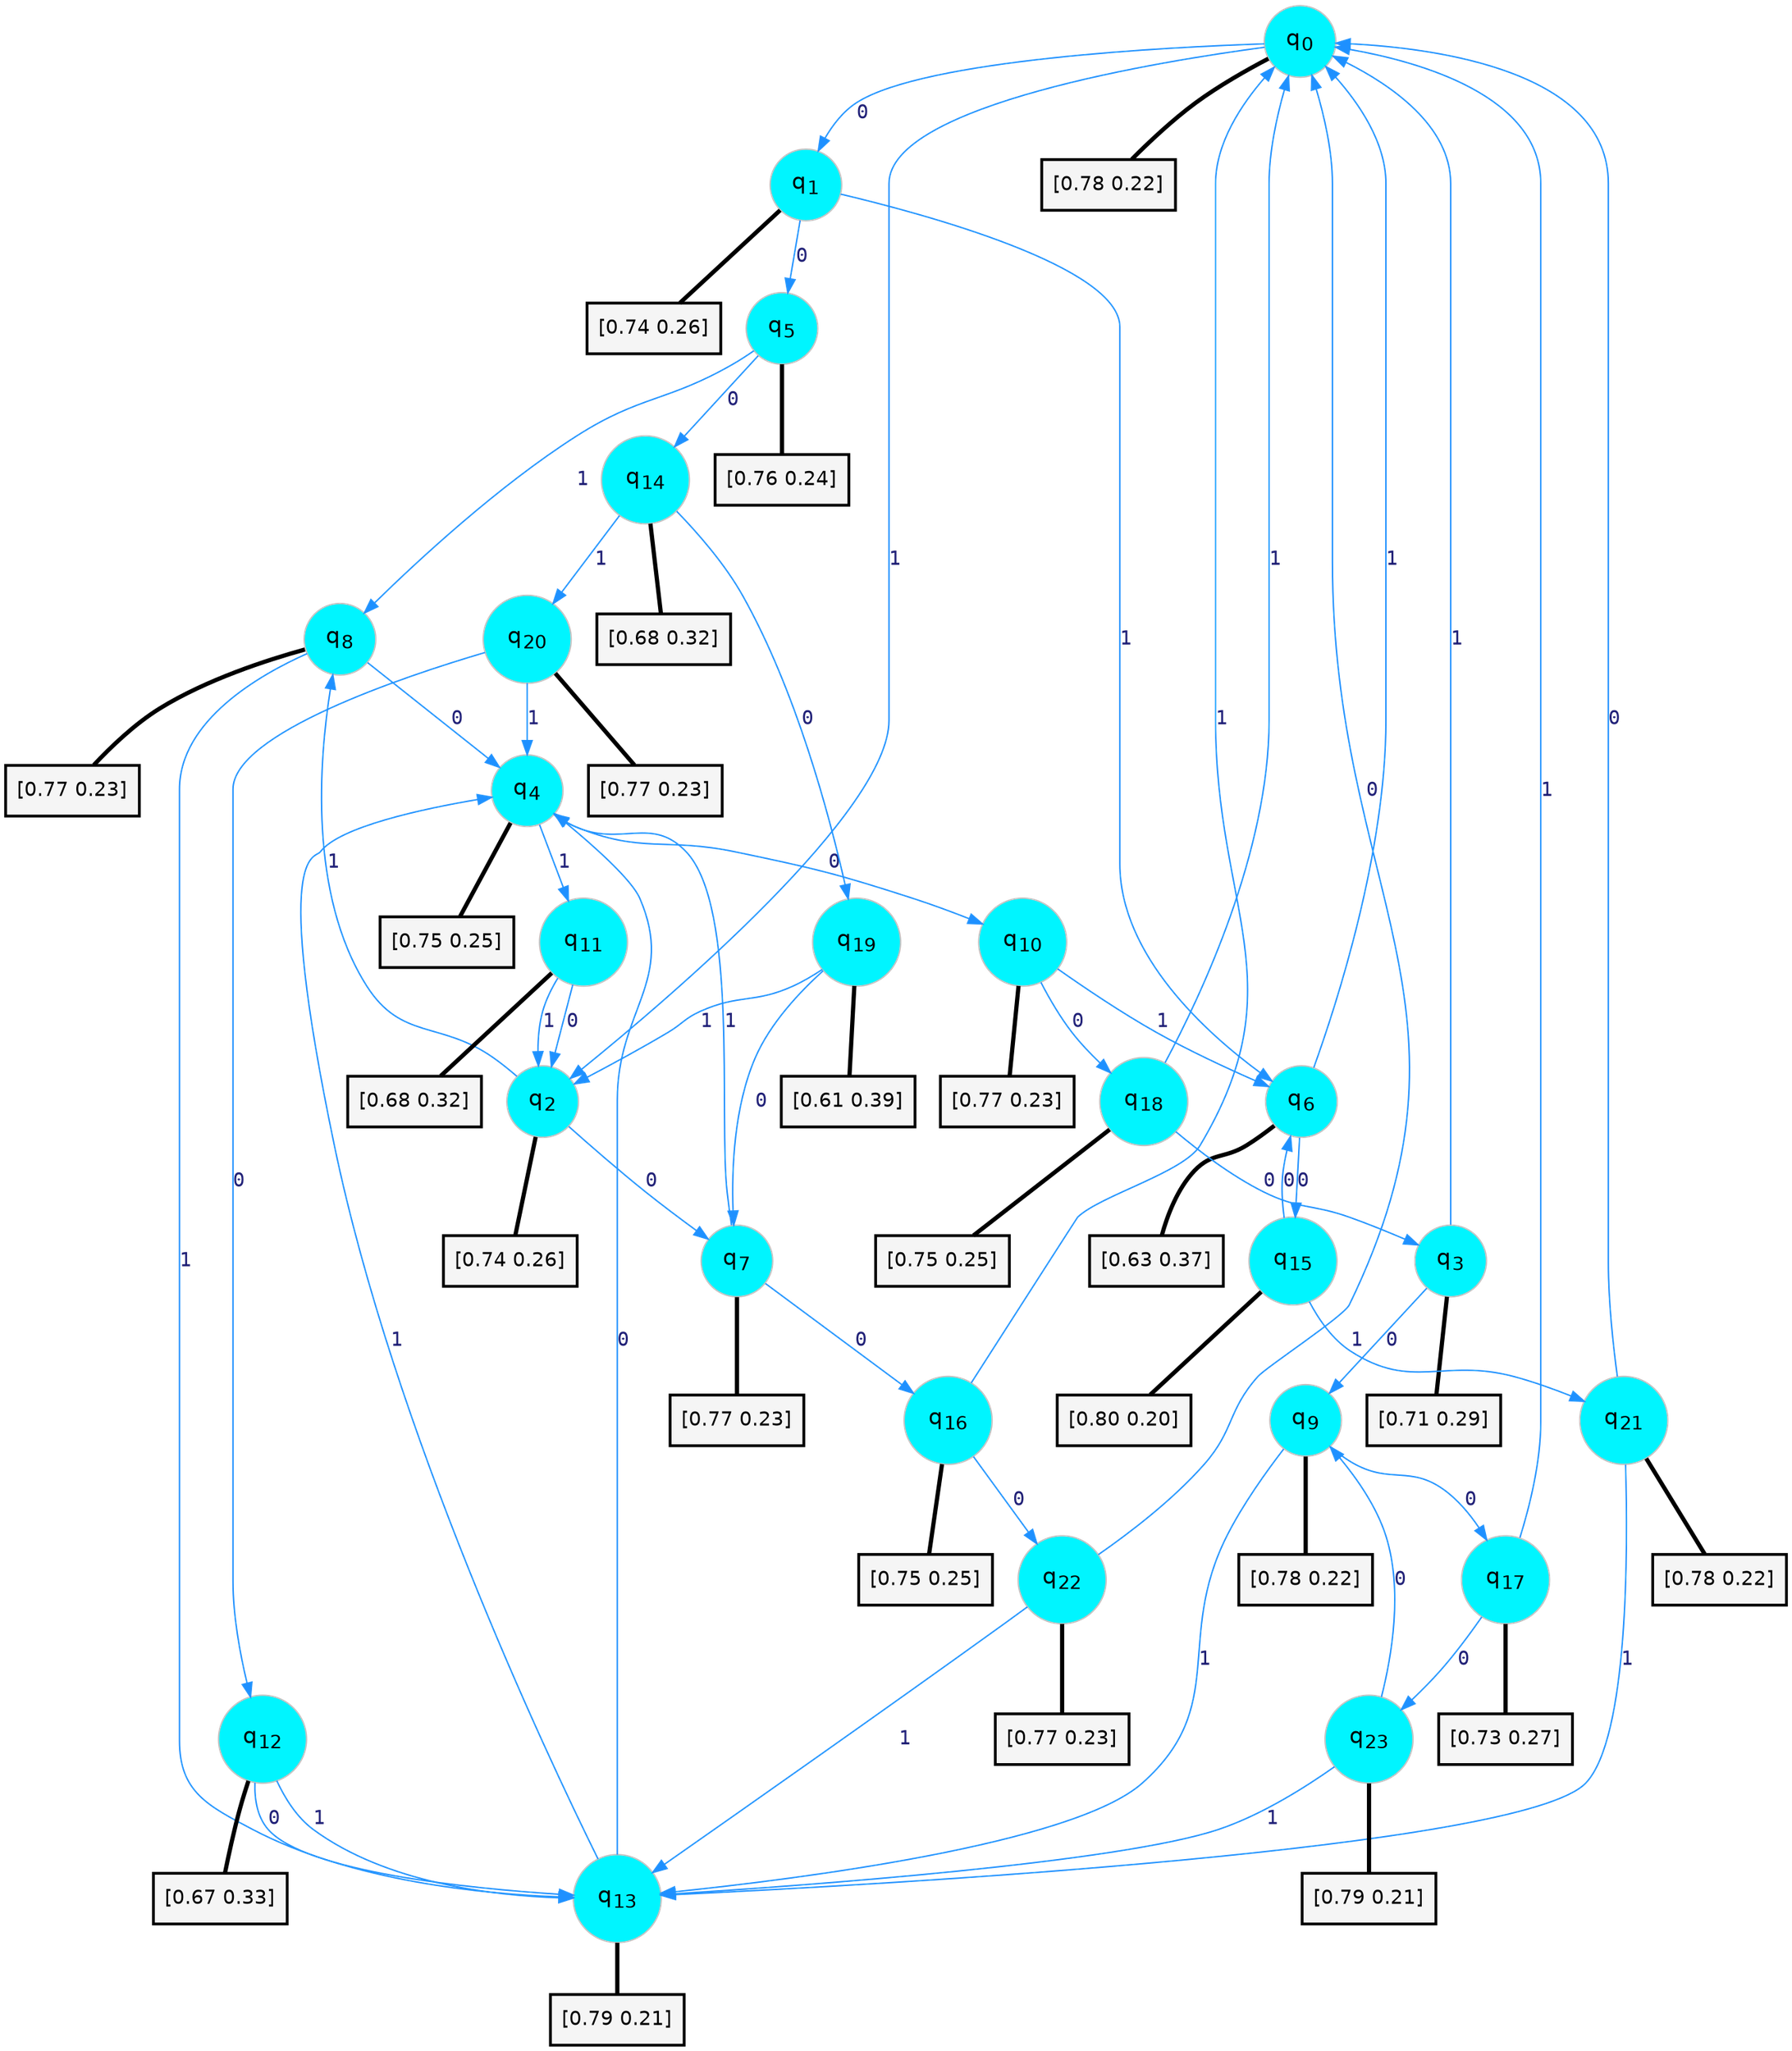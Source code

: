digraph G {
graph [
bgcolor=transparent, dpi=300, rankdir=TD, size="40,25"];
node [
color=gray, fillcolor=turquoise1, fontcolor=black, fontname=Helvetica, fontsize=16, fontweight=bold, shape=circle, style=filled];
edge [
arrowsize=1, color=dodgerblue1, fontcolor=midnightblue, fontname=courier, fontweight=bold, penwidth=1, style=solid, weight=20];
0[label=<q<SUB>0</SUB>>];
1[label=<q<SUB>1</SUB>>];
2[label=<q<SUB>2</SUB>>];
3[label=<q<SUB>3</SUB>>];
4[label=<q<SUB>4</SUB>>];
5[label=<q<SUB>5</SUB>>];
6[label=<q<SUB>6</SUB>>];
7[label=<q<SUB>7</SUB>>];
8[label=<q<SUB>8</SUB>>];
9[label=<q<SUB>9</SUB>>];
10[label=<q<SUB>10</SUB>>];
11[label=<q<SUB>11</SUB>>];
12[label=<q<SUB>12</SUB>>];
13[label=<q<SUB>13</SUB>>];
14[label=<q<SUB>14</SUB>>];
15[label=<q<SUB>15</SUB>>];
16[label=<q<SUB>16</SUB>>];
17[label=<q<SUB>17</SUB>>];
18[label=<q<SUB>18</SUB>>];
19[label=<q<SUB>19</SUB>>];
20[label=<q<SUB>20</SUB>>];
21[label=<q<SUB>21</SUB>>];
22[label=<q<SUB>22</SUB>>];
23[label=<q<SUB>23</SUB>>];
24[label="[0.78 0.22]", shape=box,fontcolor=black, fontname=Helvetica, fontsize=14, penwidth=2, fillcolor=whitesmoke,color=black];
25[label="[0.74 0.26]", shape=box,fontcolor=black, fontname=Helvetica, fontsize=14, penwidth=2, fillcolor=whitesmoke,color=black];
26[label="[0.74 0.26]", shape=box,fontcolor=black, fontname=Helvetica, fontsize=14, penwidth=2, fillcolor=whitesmoke,color=black];
27[label="[0.71 0.29]", shape=box,fontcolor=black, fontname=Helvetica, fontsize=14, penwidth=2, fillcolor=whitesmoke,color=black];
28[label="[0.75 0.25]", shape=box,fontcolor=black, fontname=Helvetica, fontsize=14, penwidth=2, fillcolor=whitesmoke,color=black];
29[label="[0.76 0.24]", shape=box,fontcolor=black, fontname=Helvetica, fontsize=14, penwidth=2, fillcolor=whitesmoke,color=black];
30[label="[0.63 0.37]", shape=box,fontcolor=black, fontname=Helvetica, fontsize=14, penwidth=2, fillcolor=whitesmoke,color=black];
31[label="[0.77 0.23]", shape=box,fontcolor=black, fontname=Helvetica, fontsize=14, penwidth=2, fillcolor=whitesmoke,color=black];
32[label="[0.77 0.23]", shape=box,fontcolor=black, fontname=Helvetica, fontsize=14, penwidth=2, fillcolor=whitesmoke,color=black];
33[label="[0.78 0.22]", shape=box,fontcolor=black, fontname=Helvetica, fontsize=14, penwidth=2, fillcolor=whitesmoke,color=black];
34[label="[0.77 0.23]", shape=box,fontcolor=black, fontname=Helvetica, fontsize=14, penwidth=2, fillcolor=whitesmoke,color=black];
35[label="[0.68 0.32]", shape=box,fontcolor=black, fontname=Helvetica, fontsize=14, penwidth=2, fillcolor=whitesmoke,color=black];
36[label="[0.67 0.33]", shape=box,fontcolor=black, fontname=Helvetica, fontsize=14, penwidth=2, fillcolor=whitesmoke,color=black];
37[label="[0.79 0.21]", shape=box,fontcolor=black, fontname=Helvetica, fontsize=14, penwidth=2, fillcolor=whitesmoke,color=black];
38[label="[0.68 0.32]", shape=box,fontcolor=black, fontname=Helvetica, fontsize=14, penwidth=2, fillcolor=whitesmoke,color=black];
39[label="[0.80 0.20]", shape=box,fontcolor=black, fontname=Helvetica, fontsize=14, penwidth=2, fillcolor=whitesmoke,color=black];
40[label="[0.75 0.25]", shape=box,fontcolor=black, fontname=Helvetica, fontsize=14, penwidth=2, fillcolor=whitesmoke,color=black];
41[label="[0.73 0.27]", shape=box,fontcolor=black, fontname=Helvetica, fontsize=14, penwidth=2, fillcolor=whitesmoke,color=black];
42[label="[0.75 0.25]", shape=box,fontcolor=black, fontname=Helvetica, fontsize=14, penwidth=2, fillcolor=whitesmoke,color=black];
43[label="[0.61 0.39]", shape=box,fontcolor=black, fontname=Helvetica, fontsize=14, penwidth=2, fillcolor=whitesmoke,color=black];
44[label="[0.77 0.23]", shape=box,fontcolor=black, fontname=Helvetica, fontsize=14, penwidth=2, fillcolor=whitesmoke,color=black];
45[label="[0.78 0.22]", shape=box,fontcolor=black, fontname=Helvetica, fontsize=14, penwidth=2, fillcolor=whitesmoke,color=black];
46[label="[0.77 0.23]", shape=box,fontcolor=black, fontname=Helvetica, fontsize=14, penwidth=2, fillcolor=whitesmoke,color=black];
47[label="[0.79 0.21]", shape=box,fontcolor=black, fontname=Helvetica, fontsize=14, penwidth=2, fillcolor=whitesmoke,color=black];
0->1 [label=0];
0->2 [label=1];
0->24 [arrowhead=none, penwidth=3,color=black];
1->5 [label=0];
1->6 [label=1];
1->25 [arrowhead=none, penwidth=3,color=black];
2->7 [label=0];
2->8 [label=1];
2->26 [arrowhead=none, penwidth=3,color=black];
3->9 [label=0];
3->0 [label=1];
3->27 [arrowhead=none, penwidth=3,color=black];
4->10 [label=0];
4->11 [label=1];
4->28 [arrowhead=none, penwidth=3,color=black];
5->14 [label=0];
5->8 [label=1];
5->29 [arrowhead=none, penwidth=3,color=black];
6->15 [label=0];
6->0 [label=1];
6->30 [arrowhead=none, penwidth=3,color=black];
7->16 [label=0];
7->4 [label=1];
7->31 [arrowhead=none, penwidth=3,color=black];
8->4 [label=0];
8->13 [label=1];
8->32 [arrowhead=none, penwidth=3,color=black];
9->17 [label=0];
9->13 [label=1];
9->33 [arrowhead=none, penwidth=3,color=black];
10->18 [label=0];
10->6 [label=1];
10->34 [arrowhead=none, penwidth=3,color=black];
11->2 [label=0];
11->2 [label=1];
11->35 [arrowhead=none, penwidth=3,color=black];
12->13 [label=0];
12->13 [label=1];
12->36 [arrowhead=none, penwidth=3,color=black];
13->4 [label=0];
13->4 [label=1];
13->37 [arrowhead=none, penwidth=3,color=black];
14->19 [label=0];
14->20 [label=1];
14->38 [arrowhead=none, penwidth=3,color=black];
15->6 [label=0];
15->21 [label=1];
15->39 [arrowhead=none, penwidth=3,color=black];
16->22 [label=0];
16->0 [label=1];
16->40 [arrowhead=none, penwidth=3,color=black];
17->23 [label=0];
17->0 [label=1];
17->41 [arrowhead=none, penwidth=3,color=black];
18->3 [label=0];
18->0 [label=1];
18->42 [arrowhead=none, penwidth=3,color=black];
19->7 [label=0];
19->2 [label=1];
19->43 [arrowhead=none, penwidth=3,color=black];
20->12 [label=0];
20->4 [label=1];
20->44 [arrowhead=none, penwidth=3,color=black];
21->0 [label=0];
21->13 [label=1];
21->45 [arrowhead=none, penwidth=3,color=black];
22->0 [label=0];
22->13 [label=1];
22->46 [arrowhead=none, penwidth=3,color=black];
23->9 [label=0];
23->13 [label=1];
23->47 [arrowhead=none, penwidth=3,color=black];
}
